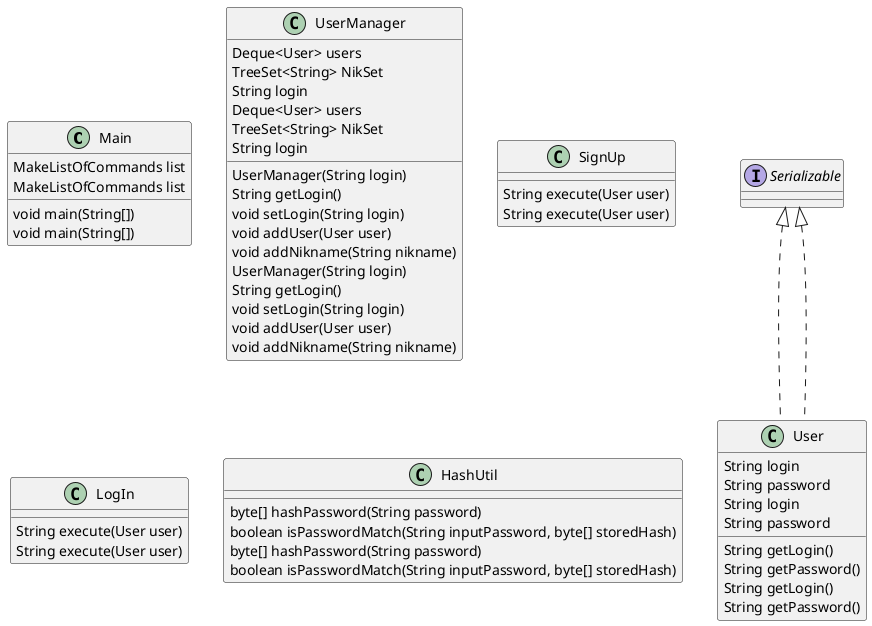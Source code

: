 @startuml server
class Main {
  MakeListOfCommands list
  void main(String[])
}
class UserManager {
    Deque<User> users
    TreeSet<String> NikSet
    String login
    UserManager(String login)
    String getLogin()
    void setLogin(String login)
    void addUser(User user)
    void addNikname(String nikname)
}
class User implements Serializable {
    String login
    String password
    String getLogin()
    String getPassword()
}
class SignUp {
    String execute(User user)
}
class LogIn {
    String execute(User user)
}
class HashUtil {
    byte[] hashPassword(String password)
    boolean isPasswordMatch(String inputPassword, byte[] storedHash)
}

class Main {
  MakeListOfCommands list
  void main(String[])
}
class UserManager {
    Deque<User> users
    TreeSet<String> NikSet
    String login
    UserManager(String login)
    String getLogin()
    void setLogin(String login)
    void addUser(User user)
    void addNikname(String nikname)
}
class User implements Serializable {
    String login
    String password
    String getLogin()
    String getPassword()
}
class SignUp {
    String execute(User user)
}
class LogIn {
    String execute(User user)
}
class HashUtil {
    byte[] hashPassword(String password)
    boolean isPasswordMatch(String inputPassword, byte[] storedHash)
}

@enduml
